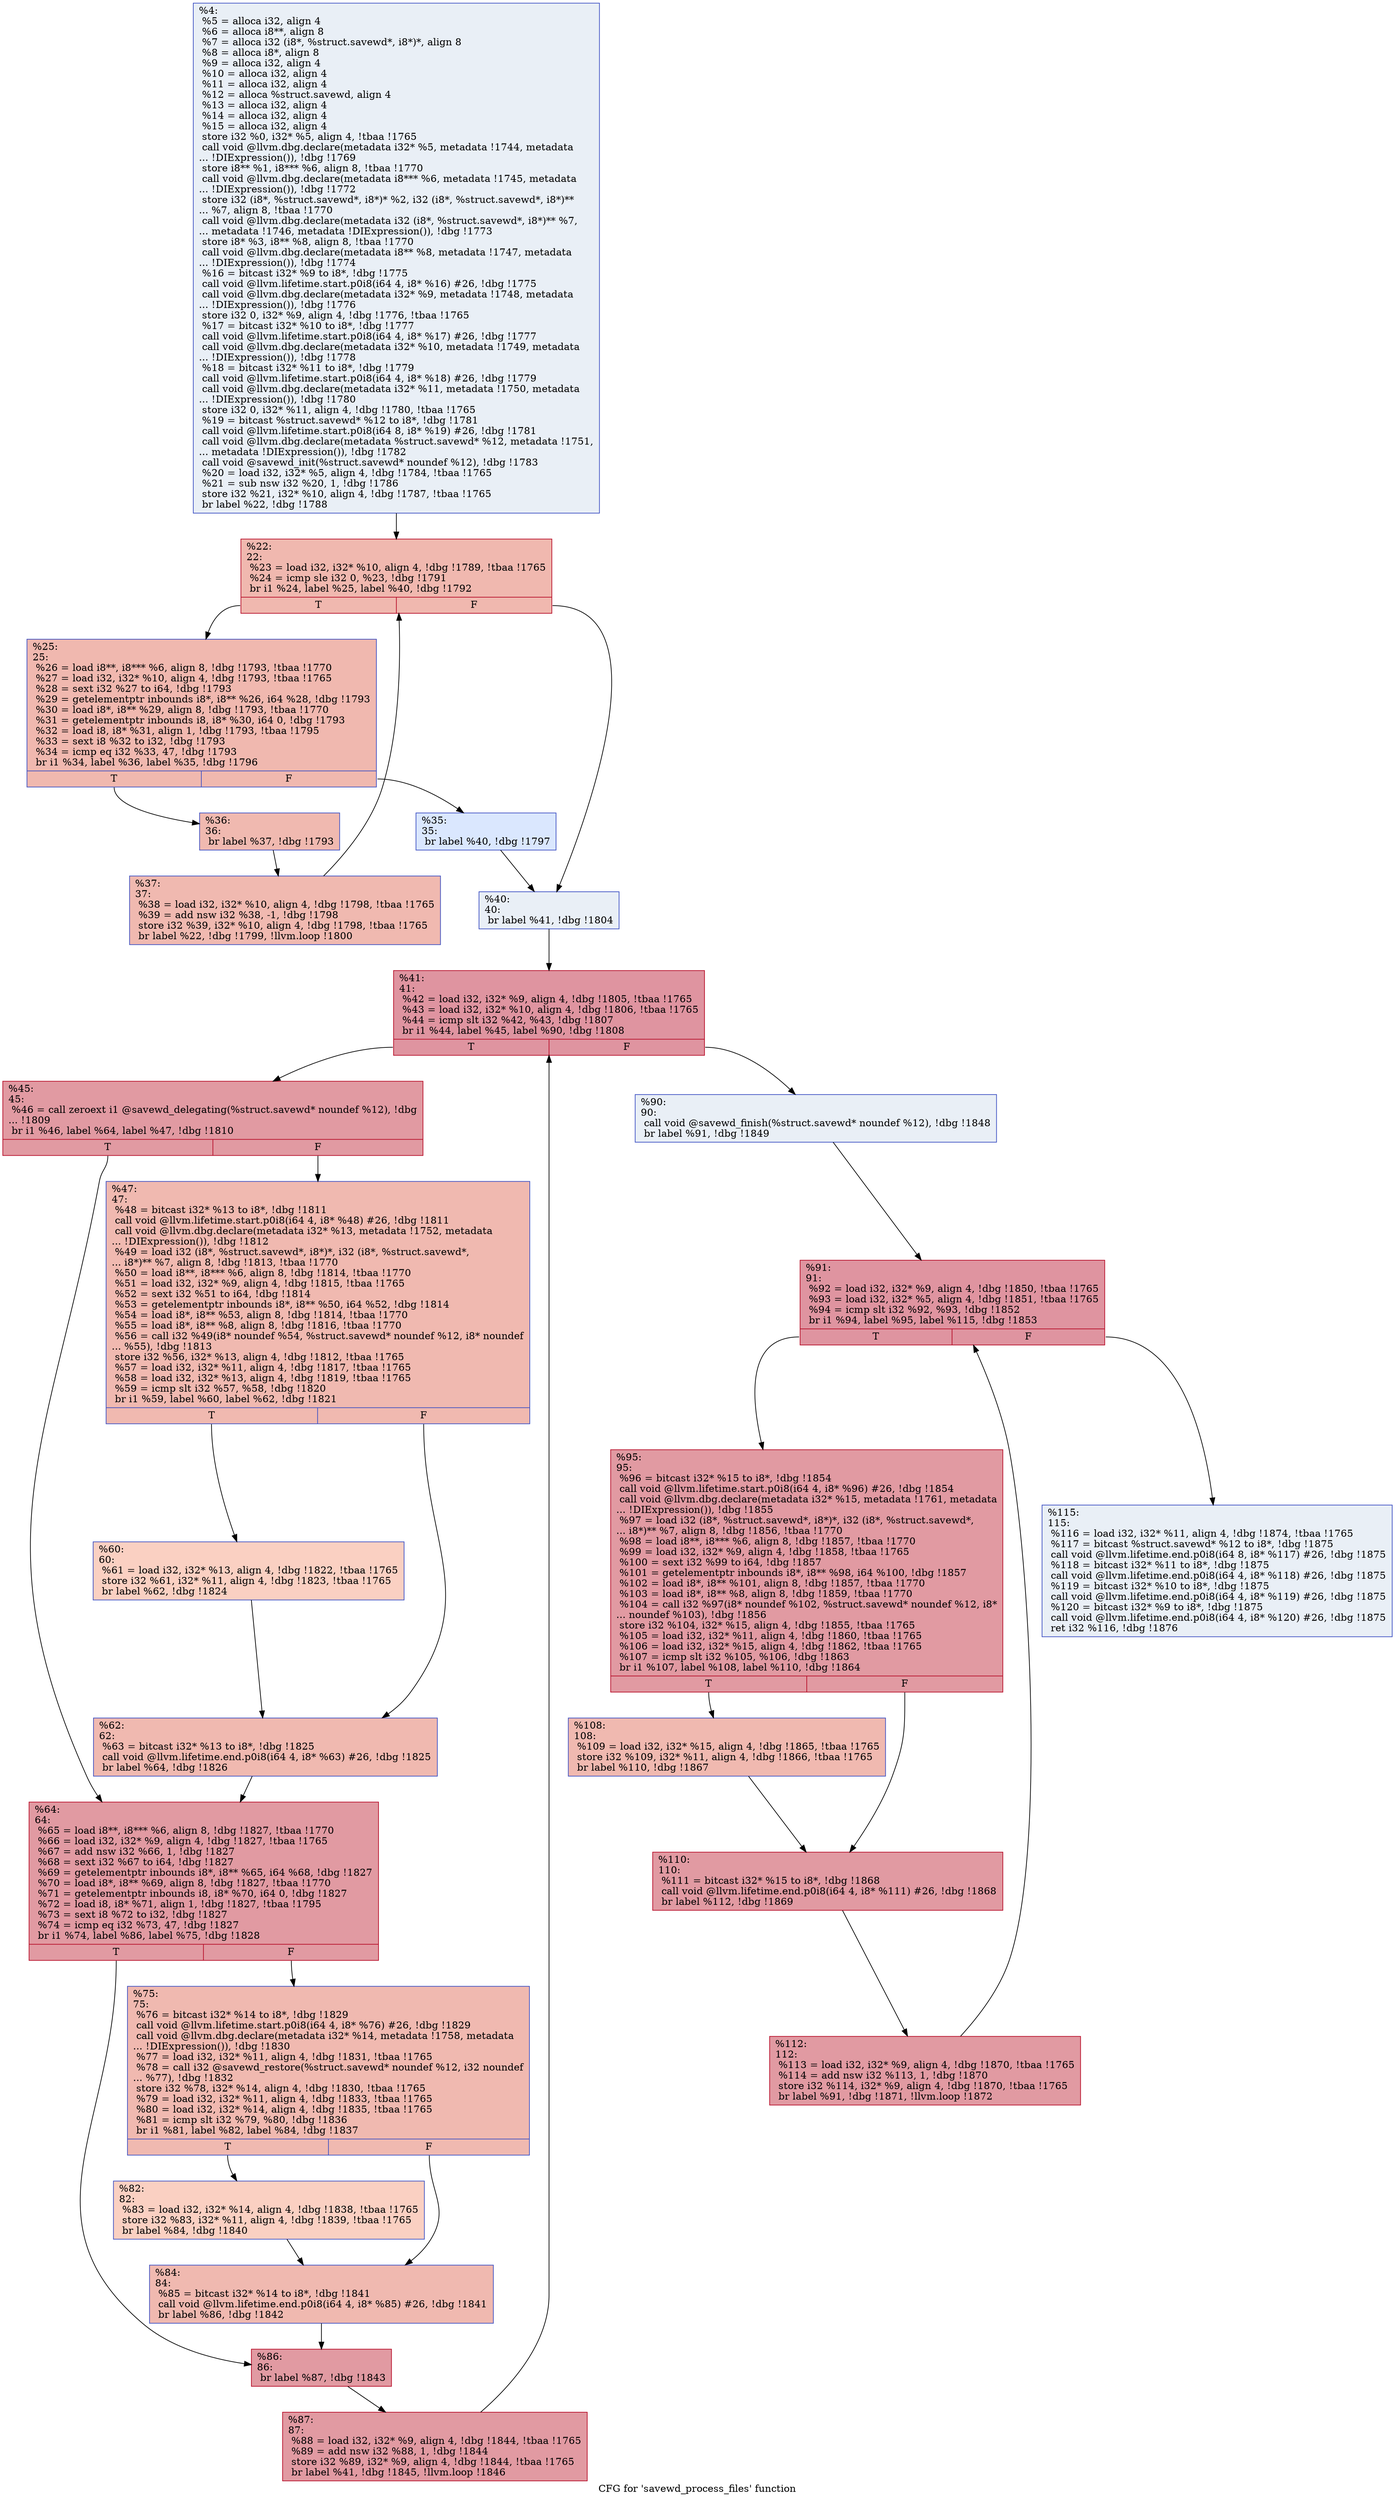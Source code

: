 digraph "CFG for 'savewd_process_files' function" {
	label="CFG for 'savewd_process_files' function";

	Node0x1b40780 [shape=record,color="#3d50c3ff", style=filled, fillcolor="#cedaeb70",label="{%4:\l  %5 = alloca i32, align 4\l  %6 = alloca i8**, align 8\l  %7 = alloca i32 (i8*, %struct.savewd*, i8*)*, align 8\l  %8 = alloca i8*, align 8\l  %9 = alloca i32, align 4\l  %10 = alloca i32, align 4\l  %11 = alloca i32, align 4\l  %12 = alloca %struct.savewd, align 4\l  %13 = alloca i32, align 4\l  %14 = alloca i32, align 4\l  %15 = alloca i32, align 4\l  store i32 %0, i32* %5, align 4, !tbaa !1765\l  call void @llvm.dbg.declare(metadata i32* %5, metadata !1744, metadata\l... !DIExpression()), !dbg !1769\l  store i8** %1, i8*** %6, align 8, !tbaa !1770\l  call void @llvm.dbg.declare(metadata i8*** %6, metadata !1745, metadata\l... !DIExpression()), !dbg !1772\l  store i32 (i8*, %struct.savewd*, i8*)* %2, i32 (i8*, %struct.savewd*, i8*)**\l... %7, align 8, !tbaa !1770\l  call void @llvm.dbg.declare(metadata i32 (i8*, %struct.savewd*, i8*)** %7,\l... metadata !1746, metadata !DIExpression()), !dbg !1773\l  store i8* %3, i8** %8, align 8, !tbaa !1770\l  call void @llvm.dbg.declare(metadata i8** %8, metadata !1747, metadata\l... !DIExpression()), !dbg !1774\l  %16 = bitcast i32* %9 to i8*, !dbg !1775\l  call void @llvm.lifetime.start.p0i8(i64 4, i8* %16) #26, !dbg !1775\l  call void @llvm.dbg.declare(metadata i32* %9, metadata !1748, metadata\l... !DIExpression()), !dbg !1776\l  store i32 0, i32* %9, align 4, !dbg !1776, !tbaa !1765\l  %17 = bitcast i32* %10 to i8*, !dbg !1777\l  call void @llvm.lifetime.start.p0i8(i64 4, i8* %17) #26, !dbg !1777\l  call void @llvm.dbg.declare(metadata i32* %10, metadata !1749, metadata\l... !DIExpression()), !dbg !1778\l  %18 = bitcast i32* %11 to i8*, !dbg !1779\l  call void @llvm.lifetime.start.p0i8(i64 4, i8* %18) #26, !dbg !1779\l  call void @llvm.dbg.declare(metadata i32* %11, metadata !1750, metadata\l... !DIExpression()), !dbg !1780\l  store i32 0, i32* %11, align 4, !dbg !1780, !tbaa !1765\l  %19 = bitcast %struct.savewd* %12 to i8*, !dbg !1781\l  call void @llvm.lifetime.start.p0i8(i64 8, i8* %19) #26, !dbg !1781\l  call void @llvm.dbg.declare(metadata %struct.savewd* %12, metadata !1751,\l... metadata !DIExpression()), !dbg !1782\l  call void @savewd_init(%struct.savewd* noundef %12), !dbg !1783\l  %20 = load i32, i32* %5, align 4, !dbg !1784, !tbaa !1765\l  %21 = sub nsw i32 %20, 1, !dbg !1786\l  store i32 %21, i32* %10, align 4, !dbg !1787, !tbaa !1765\l  br label %22, !dbg !1788\l}"];
	Node0x1b40780 -> Node0x1b423b0;
	Node0x1b423b0 [shape=record,color="#b70d28ff", style=filled, fillcolor="#dc5d4a70",label="{%22:\l22:                                               \l  %23 = load i32, i32* %10, align 4, !dbg !1789, !tbaa !1765\l  %24 = icmp sle i32 0, %23, !dbg !1791\l  br i1 %24, label %25, label %40, !dbg !1792\l|{<s0>T|<s1>F}}"];
	Node0x1b423b0:s0 -> Node0x1b424d0;
	Node0x1b423b0:s1 -> Node0x1b42610;
	Node0x1b424d0 [shape=record,color="#3d50c3ff", style=filled, fillcolor="#dc5d4a70",label="{%25:\l25:                                               \l  %26 = load i8**, i8*** %6, align 8, !dbg !1793, !tbaa !1770\l  %27 = load i32, i32* %10, align 4, !dbg !1793, !tbaa !1765\l  %28 = sext i32 %27 to i64, !dbg !1793\l  %29 = getelementptr inbounds i8*, i8** %26, i64 %28, !dbg !1793\l  %30 = load i8*, i8** %29, align 8, !dbg !1793, !tbaa !1770\l  %31 = getelementptr inbounds i8, i8* %30, i64 0, !dbg !1793\l  %32 = load i8, i8* %31, align 1, !dbg !1793, !tbaa !1795\l  %33 = sext i8 %32 to i32, !dbg !1793\l  %34 = icmp eq i32 %33, 47, !dbg !1793\l  br i1 %34, label %36, label %35, !dbg !1796\l|{<s0>T|<s1>F}}"];
	Node0x1b424d0:s0 -> Node0x1b42570;
	Node0x1b424d0:s1 -> Node0x1b42520;
	Node0x1b42520 [shape=record,color="#3d50c3ff", style=filled, fillcolor="#abc8fd70",label="{%35:\l35:                                               \l  br label %40, !dbg !1797\l}"];
	Node0x1b42520 -> Node0x1b42610;
	Node0x1b42570 [shape=record,color="#3d50c3ff", style=filled, fillcolor="#de614d70",label="{%36:\l36:                                               \l  br label %37, !dbg !1793\l}"];
	Node0x1b42570 -> Node0x1b425c0;
	Node0x1b425c0 [shape=record,color="#3d50c3ff", style=filled, fillcolor="#de614d70",label="{%37:\l37:                                               \l  %38 = load i32, i32* %10, align 4, !dbg !1798, !tbaa !1765\l  %39 = add nsw i32 %38, -1, !dbg !1798\l  store i32 %39, i32* %10, align 4, !dbg !1798, !tbaa !1765\l  br label %22, !dbg !1799, !llvm.loop !1800\l}"];
	Node0x1b425c0 -> Node0x1b423b0;
	Node0x1b42610 [shape=record,color="#3d50c3ff", style=filled, fillcolor="#cedaeb70",label="{%40:\l40:                                               \l  br label %41, !dbg !1804\l}"];
	Node0x1b42610 -> Node0x1b42660;
	Node0x1b42660 [shape=record,color="#b70d28ff", style=filled, fillcolor="#b70d2870",label="{%41:\l41:                                               \l  %42 = load i32, i32* %9, align 4, !dbg !1805, !tbaa !1765\l  %43 = load i32, i32* %10, align 4, !dbg !1806, !tbaa !1765\l  %44 = icmp slt i32 %42, %43, !dbg !1807\l  br i1 %44, label %45, label %90, !dbg !1808\l|{<s0>T|<s1>F}}"];
	Node0x1b42660:s0 -> Node0x1b426b0;
	Node0x1b42660:s1 -> Node0x1b429d0;
	Node0x1b426b0 [shape=record,color="#b70d28ff", style=filled, fillcolor="#bb1b2c70",label="{%45:\l45:                                               \l  %46 = call zeroext i1 @savewd_delegating(%struct.savewd* noundef %12), !dbg\l... !1809\l  br i1 %46, label %64, label %47, !dbg !1810\l|{<s0>T|<s1>F}}"];
	Node0x1b426b0:s0 -> Node0x1b427f0;
	Node0x1b426b0:s1 -> Node0x1b42700;
	Node0x1b42700 [shape=record,color="#3d50c3ff", style=filled, fillcolor="#de614d70",label="{%47:\l47:                                               \l  %48 = bitcast i32* %13 to i8*, !dbg !1811\l  call void @llvm.lifetime.start.p0i8(i64 4, i8* %48) #26, !dbg !1811\l  call void @llvm.dbg.declare(metadata i32* %13, metadata !1752, metadata\l... !DIExpression()), !dbg !1812\l  %49 = load i32 (i8*, %struct.savewd*, i8*)*, i32 (i8*, %struct.savewd*,\l... i8*)** %7, align 8, !dbg !1813, !tbaa !1770\l  %50 = load i8**, i8*** %6, align 8, !dbg !1814, !tbaa !1770\l  %51 = load i32, i32* %9, align 4, !dbg !1815, !tbaa !1765\l  %52 = sext i32 %51 to i64, !dbg !1814\l  %53 = getelementptr inbounds i8*, i8** %50, i64 %52, !dbg !1814\l  %54 = load i8*, i8** %53, align 8, !dbg !1814, !tbaa !1770\l  %55 = load i8*, i8** %8, align 8, !dbg !1816, !tbaa !1770\l  %56 = call i32 %49(i8* noundef %54, %struct.savewd* noundef %12, i8* noundef\l... %55), !dbg !1813\l  store i32 %56, i32* %13, align 4, !dbg !1812, !tbaa !1765\l  %57 = load i32, i32* %11, align 4, !dbg !1817, !tbaa !1765\l  %58 = load i32, i32* %13, align 4, !dbg !1819, !tbaa !1765\l  %59 = icmp slt i32 %57, %58, !dbg !1820\l  br i1 %59, label %60, label %62, !dbg !1821\l|{<s0>T|<s1>F}}"];
	Node0x1b42700:s0 -> Node0x1b42750;
	Node0x1b42700:s1 -> Node0x1b427a0;
	Node0x1b42750 [shape=record,color="#3d50c3ff", style=filled, fillcolor="#f3947570",label="{%60:\l60:                                               \l  %61 = load i32, i32* %13, align 4, !dbg !1822, !tbaa !1765\l  store i32 %61, i32* %11, align 4, !dbg !1823, !tbaa !1765\l  br label %62, !dbg !1824\l}"];
	Node0x1b42750 -> Node0x1b427a0;
	Node0x1b427a0 [shape=record,color="#3d50c3ff", style=filled, fillcolor="#de614d70",label="{%62:\l62:                                               \l  %63 = bitcast i32* %13 to i8*, !dbg !1825\l  call void @llvm.lifetime.end.p0i8(i64 4, i8* %63) #26, !dbg !1825\l  br label %64, !dbg !1826\l}"];
	Node0x1b427a0 -> Node0x1b427f0;
	Node0x1b427f0 [shape=record,color="#b70d28ff", style=filled, fillcolor="#bb1b2c70",label="{%64:\l64:                                               \l  %65 = load i8**, i8*** %6, align 8, !dbg !1827, !tbaa !1770\l  %66 = load i32, i32* %9, align 4, !dbg !1827, !tbaa !1765\l  %67 = add nsw i32 %66, 1, !dbg !1827\l  %68 = sext i32 %67 to i64, !dbg !1827\l  %69 = getelementptr inbounds i8*, i8** %65, i64 %68, !dbg !1827\l  %70 = load i8*, i8** %69, align 8, !dbg !1827, !tbaa !1770\l  %71 = getelementptr inbounds i8, i8* %70, i64 0, !dbg !1827\l  %72 = load i8, i8* %71, align 1, !dbg !1827, !tbaa !1795\l  %73 = sext i8 %72 to i32, !dbg !1827\l  %74 = icmp eq i32 %73, 47, !dbg !1827\l  br i1 %74, label %86, label %75, !dbg !1828\l|{<s0>T|<s1>F}}"];
	Node0x1b427f0:s0 -> Node0x1b42930;
	Node0x1b427f0:s1 -> Node0x1b42840;
	Node0x1b42840 [shape=record,color="#3d50c3ff", style=filled, fillcolor="#de614d70",label="{%75:\l75:                                               \l  %76 = bitcast i32* %14 to i8*, !dbg !1829\l  call void @llvm.lifetime.start.p0i8(i64 4, i8* %76) #26, !dbg !1829\l  call void @llvm.dbg.declare(metadata i32* %14, metadata !1758, metadata\l... !DIExpression()), !dbg !1830\l  %77 = load i32, i32* %11, align 4, !dbg !1831, !tbaa !1765\l  %78 = call i32 @savewd_restore(%struct.savewd* noundef %12, i32 noundef\l... %77), !dbg !1832\l  store i32 %78, i32* %14, align 4, !dbg !1830, !tbaa !1765\l  %79 = load i32, i32* %11, align 4, !dbg !1833, !tbaa !1765\l  %80 = load i32, i32* %14, align 4, !dbg !1835, !tbaa !1765\l  %81 = icmp slt i32 %79, %80, !dbg !1836\l  br i1 %81, label %82, label %84, !dbg !1837\l|{<s0>T|<s1>F}}"];
	Node0x1b42840:s0 -> Node0x1b42890;
	Node0x1b42840:s1 -> Node0x1b428e0;
	Node0x1b42890 [shape=record,color="#3d50c3ff", style=filled, fillcolor="#f3947570",label="{%82:\l82:                                               \l  %83 = load i32, i32* %14, align 4, !dbg !1838, !tbaa !1765\l  store i32 %83, i32* %11, align 4, !dbg !1839, !tbaa !1765\l  br label %84, !dbg !1840\l}"];
	Node0x1b42890 -> Node0x1b428e0;
	Node0x1b428e0 [shape=record,color="#3d50c3ff", style=filled, fillcolor="#de614d70",label="{%84:\l84:                                               \l  %85 = bitcast i32* %14 to i8*, !dbg !1841\l  call void @llvm.lifetime.end.p0i8(i64 4, i8* %85) #26, !dbg !1841\l  br label %86, !dbg !1842\l}"];
	Node0x1b428e0 -> Node0x1b42930;
	Node0x1b42930 [shape=record,color="#b70d28ff", style=filled, fillcolor="#bb1b2c70",label="{%86:\l86:                                               \l  br label %87, !dbg !1843\l}"];
	Node0x1b42930 -> Node0x1b42980;
	Node0x1b42980 [shape=record,color="#b70d28ff", style=filled, fillcolor="#bb1b2c70",label="{%87:\l87:                                               \l  %88 = load i32, i32* %9, align 4, !dbg !1844, !tbaa !1765\l  %89 = add nsw i32 %88, 1, !dbg !1844\l  store i32 %89, i32* %9, align 4, !dbg !1844, !tbaa !1765\l  br label %41, !dbg !1845, !llvm.loop !1846\l}"];
	Node0x1b42980 -> Node0x1b42660;
	Node0x1b429d0 [shape=record,color="#3d50c3ff", style=filled, fillcolor="#cedaeb70",label="{%90:\l90:                                               \l  call void @savewd_finish(%struct.savewd* noundef %12), !dbg !1848\l  br label %91, !dbg !1849\l}"];
	Node0x1b429d0 -> Node0x1b42a20;
	Node0x1b42a20 [shape=record,color="#b70d28ff", style=filled, fillcolor="#b70d2870",label="{%91:\l91:                                               \l  %92 = load i32, i32* %9, align 4, !dbg !1850, !tbaa !1765\l  %93 = load i32, i32* %5, align 4, !dbg !1851, !tbaa !1765\l  %94 = icmp slt i32 %92, %93, !dbg !1852\l  br i1 %94, label %95, label %115, !dbg !1853\l|{<s0>T|<s1>F}}"];
	Node0x1b42a20:s0 -> Node0x1b42a70;
	Node0x1b42a20:s1 -> Node0x1b42bb0;
	Node0x1b42a70 [shape=record,color="#b70d28ff", style=filled, fillcolor="#bb1b2c70",label="{%95:\l95:                                               \l  %96 = bitcast i32* %15 to i8*, !dbg !1854\l  call void @llvm.lifetime.start.p0i8(i64 4, i8* %96) #26, !dbg !1854\l  call void @llvm.dbg.declare(metadata i32* %15, metadata !1761, metadata\l... !DIExpression()), !dbg !1855\l  %97 = load i32 (i8*, %struct.savewd*, i8*)*, i32 (i8*, %struct.savewd*,\l... i8*)** %7, align 8, !dbg !1856, !tbaa !1770\l  %98 = load i8**, i8*** %6, align 8, !dbg !1857, !tbaa !1770\l  %99 = load i32, i32* %9, align 4, !dbg !1858, !tbaa !1765\l  %100 = sext i32 %99 to i64, !dbg !1857\l  %101 = getelementptr inbounds i8*, i8** %98, i64 %100, !dbg !1857\l  %102 = load i8*, i8** %101, align 8, !dbg !1857, !tbaa !1770\l  %103 = load i8*, i8** %8, align 8, !dbg !1859, !tbaa !1770\l  %104 = call i32 %97(i8* noundef %102, %struct.savewd* noundef %12, i8*\l... noundef %103), !dbg !1856\l  store i32 %104, i32* %15, align 4, !dbg !1855, !tbaa !1765\l  %105 = load i32, i32* %11, align 4, !dbg !1860, !tbaa !1765\l  %106 = load i32, i32* %15, align 4, !dbg !1862, !tbaa !1765\l  %107 = icmp slt i32 %105, %106, !dbg !1863\l  br i1 %107, label %108, label %110, !dbg !1864\l|{<s0>T|<s1>F}}"];
	Node0x1b42a70:s0 -> Node0x1b42ac0;
	Node0x1b42a70:s1 -> Node0x1b42b10;
	Node0x1b42ac0 [shape=record,color="#3d50c3ff", style=filled, fillcolor="#de614d70",label="{%108:\l108:                                              \l  %109 = load i32, i32* %15, align 4, !dbg !1865, !tbaa !1765\l  store i32 %109, i32* %11, align 4, !dbg !1866, !tbaa !1765\l  br label %110, !dbg !1867\l}"];
	Node0x1b42ac0 -> Node0x1b42b10;
	Node0x1b42b10 [shape=record,color="#b70d28ff", style=filled, fillcolor="#bb1b2c70",label="{%110:\l110:                                              \l  %111 = bitcast i32* %15 to i8*, !dbg !1868\l  call void @llvm.lifetime.end.p0i8(i64 4, i8* %111) #26, !dbg !1868\l  br label %112, !dbg !1869\l}"];
	Node0x1b42b10 -> Node0x1b42b60;
	Node0x1b42b60 [shape=record,color="#b70d28ff", style=filled, fillcolor="#bb1b2c70",label="{%112:\l112:                                              \l  %113 = load i32, i32* %9, align 4, !dbg !1870, !tbaa !1765\l  %114 = add nsw i32 %113, 1, !dbg !1870\l  store i32 %114, i32* %9, align 4, !dbg !1870, !tbaa !1765\l  br label %91, !dbg !1871, !llvm.loop !1872\l}"];
	Node0x1b42b60 -> Node0x1b42a20;
	Node0x1b42bb0 [shape=record,color="#3d50c3ff", style=filled, fillcolor="#cedaeb70",label="{%115:\l115:                                              \l  %116 = load i32, i32* %11, align 4, !dbg !1874, !tbaa !1765\l  %117 = bitcast %struct.savewd* %12 to i8*, !dbg !1875\l  call void @llvm.lifetime.end.p0i8(i64 8, i8* %117) #26, !dbg !1875\l  %118 = bitcast i32* %11 to i8*, !dbg !1875\l  call void @llvm.lifetime.end.p0i8(i64 4, i8* %118) #26, !dbg !1875\l  %119 = bitcast i32* %10 to i8*, !dbg !1875\l  call void @llvm.lifetime.end.p0i8(i64 4, i8* %119) #26, !dbg !1875\l  %120 = bitcast i32* %9 to i8*, !dbg !1875\l  call void @llvm.lifetime.end.p0i8(i64 4, i8* %120) #26, !dbg !1875\l  ret i32 %116, !dbg !1876\l}"];
}
